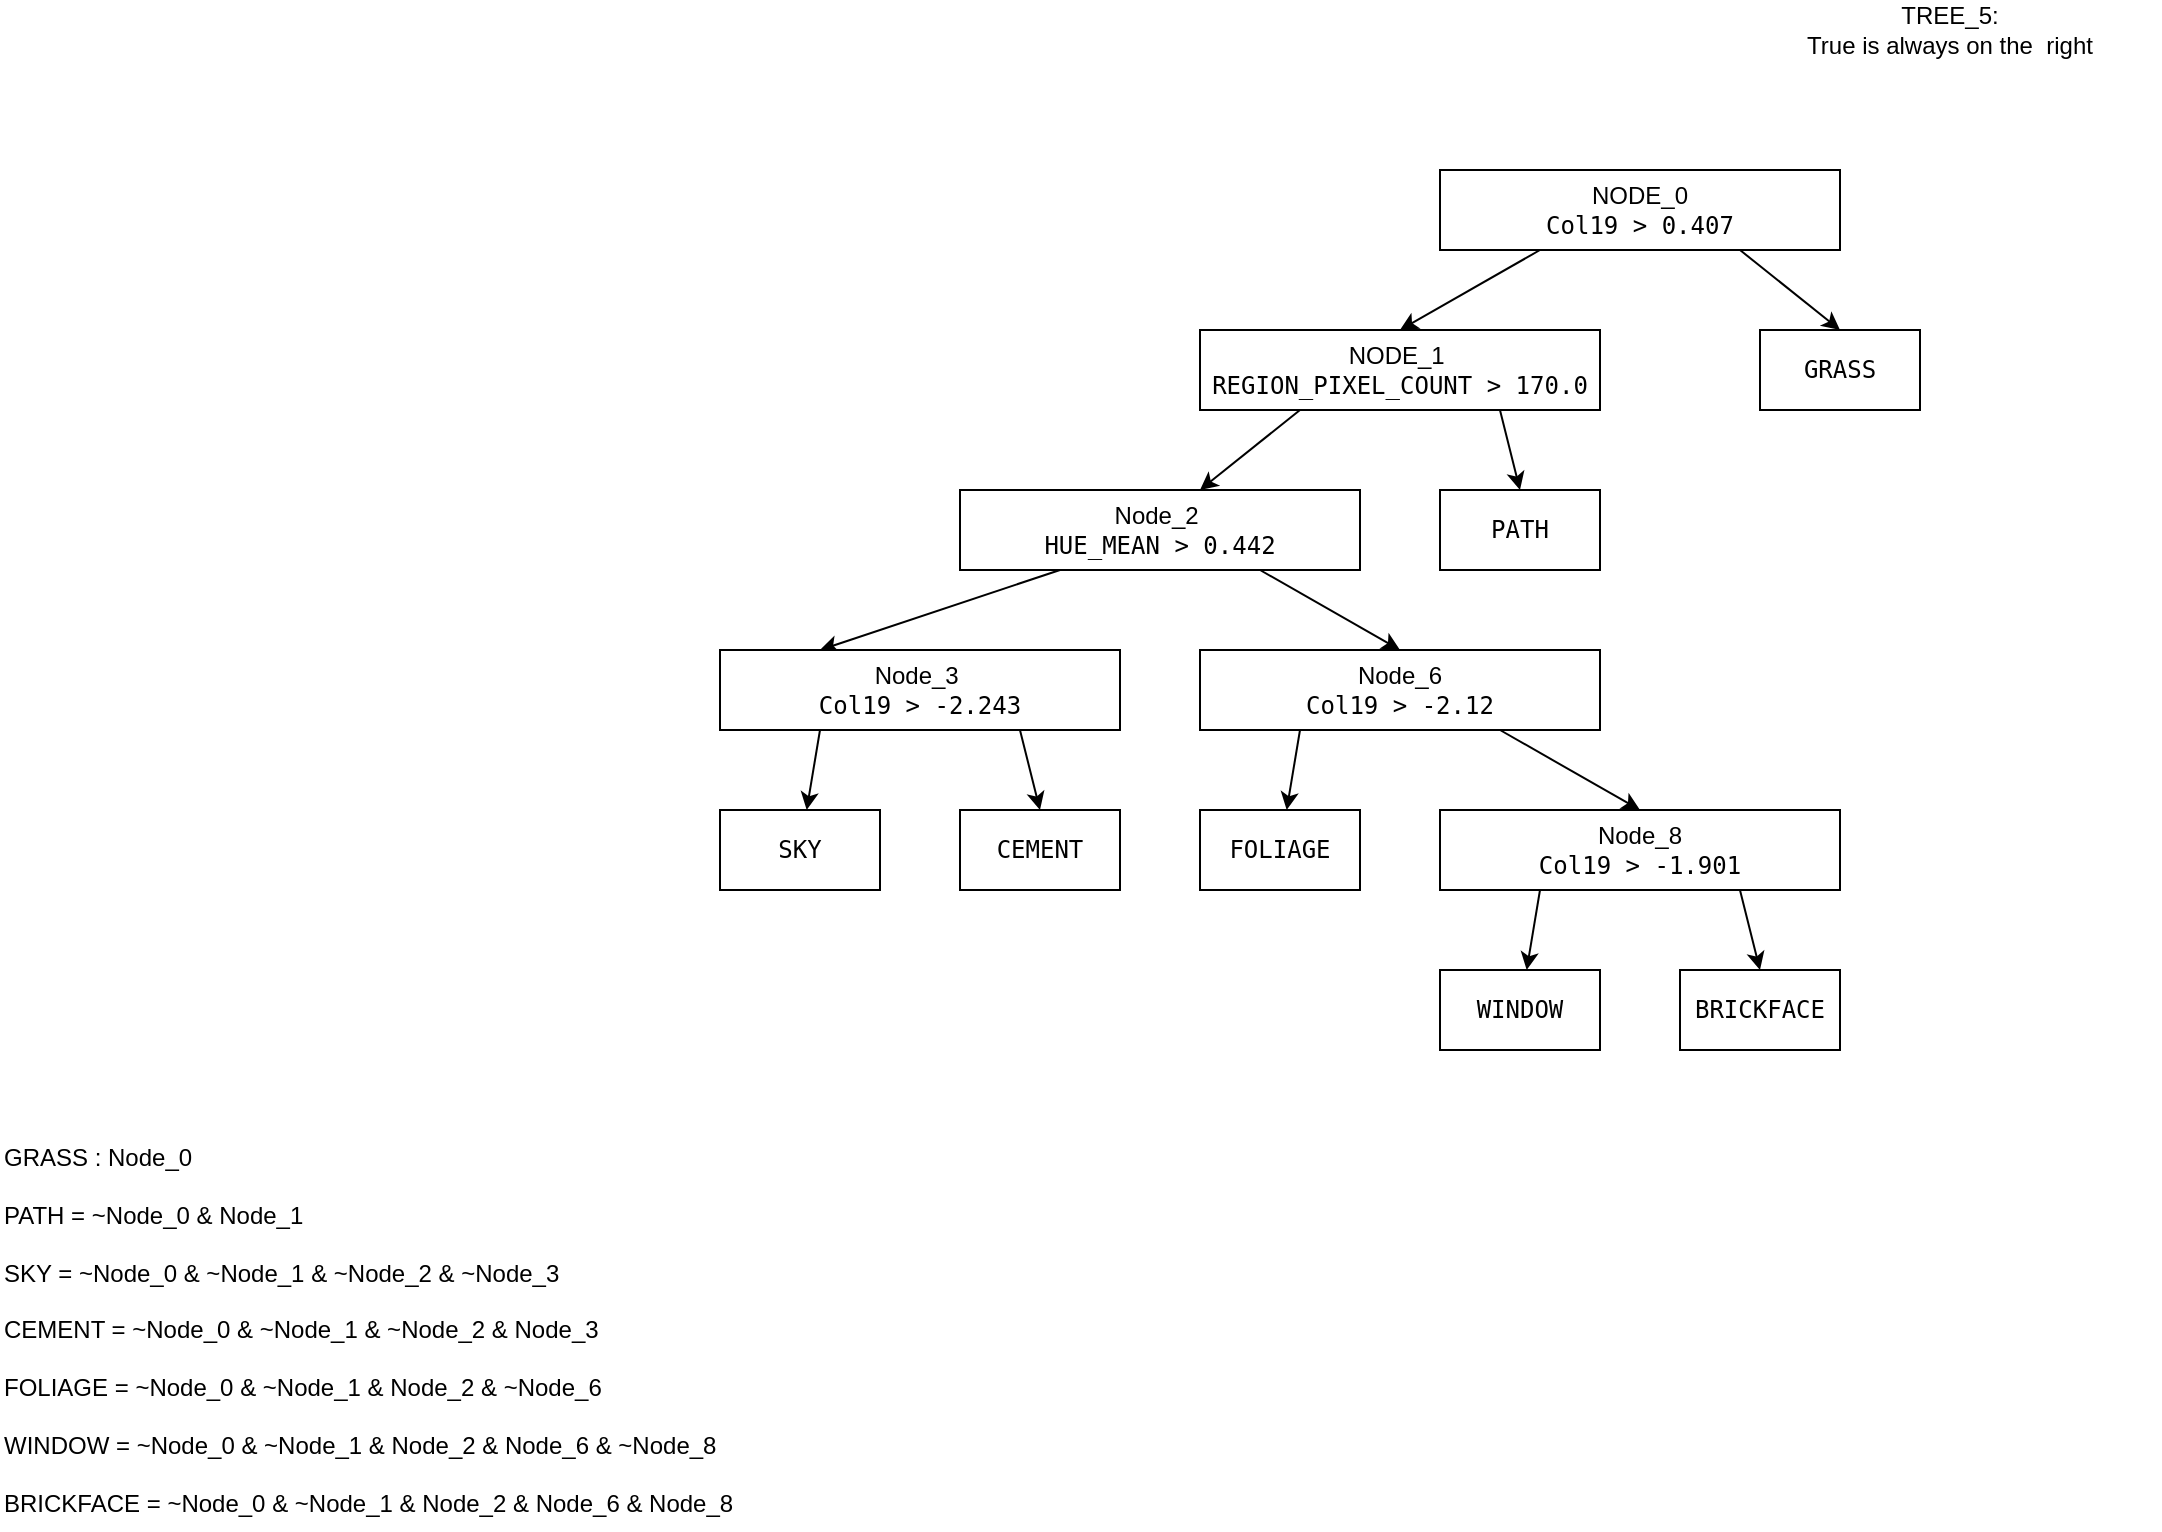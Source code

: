 <mxfile version="14.7.0" type="device"><diagram id="0Yu3P81EzOC0q0Y3C7q_" name="Page-1"><mxGraphModel dx="1422" dy="736" grid="1" gridSize="10" guides="1" tooltips="1" connect="1" arrows="1" fold="1" page="1" pageScale="1" pageWidth="1169" pageHeight="827" math="0" shadow="0"><root><mxCell id="0"/><mxCell id="1" parent="0"/><mxCell id="UvHnF5nvP70xR1XHXd-j-2" value="TREE_5: &lt;br&gt;True is always on the&amp;nbsp; right" style="text;html=1;strokeColor=none;fillColor=none;align=center;verticalAlign=middle;whiteSpace=wrap;rounded=0;" parent="1" vertex="1"><mxGeometry x="910" y="40" width="210" height="20" as="geometry"/></mxCell><mxCell id="UvHnF5nvP70xR1XHXd-j-9" style="rounded=0;orthogonalLoop=1;jettySize=auto;html=1;exitX=0.25;exitY=1;exitDx=0;exitDy=0;entryX=0.5;entryY=0;entryDx=0;entryDy=0;" parent="1" source="UvHnF5nvP70xR1XHXd-j-3" target="UvHnF5nvP70xR1XHXd-j-4" edge="1"><mxGeometry relative="1" as="geometry"><mxPoint x="730" y="180" as="sourcePoint"/></mxGeometry></mxCell><mxCell id="UvHnF5nvP70xR1XHXd-j-10" style="edgeStyle=none;rounded=0;orthogonalLoop=1;jettySize=auto;html=1;exitX=0.75;exitY=1;exitDx=0;exitDy=0;entryX=0.5;entryY=0;entryDx=0;entryDy=0;" parent="1" source="UvHnF5nvP70xR1XHXd-j-3" target="BgG_zhKceNSylV4_nhHw-1" edge="1"><mxGeometry relative="1" as="geometry"><mxPoint x="830" y="180" as="sourcePoint"/><mxPoint x="700" y="200" as="targetPoint"/></mxGeometry></mxCell><mxCell id="UvHnF5nvP70xR1XHXd-j-3" value="NODE_0&lt;span style=&quot;background-color: rgb(248 , 249 , 250)&quot;&gt;&lt;br&gt;&lt;/span&gt;&lt;span style=&quot;background-color: rgb(255 , 255 , 255)&quot;&gt;&lt;font face=&quot;monospace&quot;&gt;Col19&amp;nbsp;&amp;gt;&amp;nbsp;&lt;/font&gt;&lt;/span&gt;&lt;font face=&quot;monospace&quot;&gt;0.407&lt;/font&gt;" style="rounded=0;whiteSpace=wrap;html=1;align=center;" parent="1" vertex="1"><mxGeometry x="760" y="120" width="200" height="40" as="geometry"/></mxCell><mxCell id="btLtP_jsNcZfnpuzZBmh-3" style="rounded=0;orthogonalLoop=1;jettySize=auto;html=1;exitX=0.25;exitY=1;exitDx=0;exitDy=0;entryX=0.5;entryY=0;entryDx=0;entryDy=0;" parent="1" source="UvHnF5nvP70xR1XHXd-j-4" edge="1"><mxGeometry relative="1" as="geometry"><mxPoint x="640" y="280" as="targetPoint"/></mxGeometry></mxCell><mxCell id="btLtP_jsNcZfnpuzZBmh-4" style="edgeStyle=none;rounded=0;orthogonalLoop=1;jettySize=auto;html=1;exitX=0.75;exitY=1;exitDx=0;exitDy=0;entryX=0.5;entryY=0;entryDx=0;entryDy=0;" parent="1" source="UvHnF5nvP70xR1XHXd-j-4" target="dznrRjL-6gBWTAp39amG-1" edge="1"><mxGeometry relative="1" as="geometry"><mxPoint x="820" y="280" as="targetPoint"/></mxGeometry></mxCell><mxCell id="UvHnF5nvP70xR1XHXd-j-4" value="NODE_1&amp;nbsp;&lt;br&gt;&lt;span style=&quot;background-color: rgb(255 , 255 , 255)&quot;&gt;&lt;font face=&quot;monospace&quot;&gt;REGION_PIXEL_COUNT&amp;nbsp;&amp;gt;&amp;nbsp;&lt;/font&gt;&lt;/span&gt;&lt;font face=&quot;monospace&quot;&gt;170.0&lt;/font&gt;" style="rounded=0;whiteSpace=wrap;html=1;align=center;" parent="1" vertex="1"><mxGeometry x="640" y="200" width="200" height="40" as="geometry"/></mxCell><mxCell id="UvHnF5nvP70xR1XHXd-j-25" value="GRASS : Node_0&lt;br&gt;&lt;br&gt;PATH = ~Node_0 &amp;amp; Node_1&lt;br&gt;&lt;br&gt;SKY = ~Node_0 &amp;amp; ~Node_1 &amp;amp; ~Node_2 &amp;amp; ~Node_3&lt;br&gt;&lt;br&gt;CEMENT = ~Node_0 &amp;amp; ~Node_1 &amp;amp; ~Node_2 &amp;amp; Node_3&lt;br&gt;&lt;br&gt;FOLIAGE = ~Node_0 &amp;amp; ~Node_1 &amp;amp; Node_2 &amp;amp; ~Node_6&lt;br&gt;&lt;br&gt;WINDOW = ~Node_0 &amp;amp; ~Node_1 &amp;amp; Node_2 &amp;amp; Node_6 &amp;amp; ~Node_8&lt;br&gt;&lt;br&gt;BRICKFACE = ~Node_0 &amp;amp; ~Node_1 &amp;amp; Node_2 &amp;amp; Node_6 &amp;amp; Node_8" style="text;html=1;strokeColor=none;fillColor=none;align=left;verticalAlign=middle;whiteSpace=wrap;rounded=0;" parent="1" vertex="1"><mxGeometry x="40" y="600" width="470" height="200" as="geometry"/></mxCell><mxCell id="BgG_zhKceNSylV4_nhHw-1" value="&lt;font face=&quot;monospace&quot;&gt;GRASS&lt;/font&gt;" style="rounded=0;whiteSpace=wrap;html=1;align=center;" parent="1" vertex="1"><mxGeometry x="920" y="200" width="80" height="40" as="geometry"/></mxCell><mxCell id="dznrRjL-6gBWTAp39amG-1" value="&lt;font face=&quot;monospace&quot;&gt;PATH&lt;/font&gt;" style="rounded=0;whiteSpace=wrap;html=1;align=center;" vertex="1" parent="1"><mxGeometry x="760" y="280" width="80" height="40" as="geometry"/></mxCell><mxCell id="dznrRjL-6gBWTAp39amG-7" style="rounded=0;orthogonalLoop=1;jettySize=auto;html=1;exitX=0.25;exitY=1;exitDx=0;exitDy=0;entryX=0.25;entryY=0;entryDx=0;entryDy=0;" edge="1" parent="1" source="dznrRjL-6gBWTAp39amG-2" target="dznrRjL-6gBWTAp39amG-3"><mxGeometry relative="1" as="geometry"/></mxCell><mxCell id="dznrRjL-6gBWTAp39amG-8" style="edgeStyle=none;rounded=0;orthogonalLoop=1;jettySize=auto;html=1;exitX=0.75;exitY=1;exitDx=0;exitDy=0;entryX=0.5;entryY=0;entryDx=0;entryDy=0;" edge="1" parent="1" source="dznrRjL-6gBWTAp39amG-2" target="dznrRjL-6gBWTAp39amG-6"><mxGeometry relative="1" as="geometry"/></mxCell><mxCell id="dznrRjL-6gBWTAp39amG-2" value="Node_2&amp;nbsp;&lt;br&gt;&lt;span style=&quot;background-color: rgb(255 , 255 , 255)&quot;&gt;&lt;font face=&quot;monospace&quot;&gt;HUE_MEAN&amp;nbsp;&amp;gt;&amp;nbsp;&lt;/font&gt;&lt;/span&gt;&lt;font face=&quot;monospace&quot;&gt;0.442&lt;/font&gt;" style="rounded=0;whiteSpace=wrap;html=1;align=center;" vertex="1" parent="1"><mxGeometry x="520" y="280" width="200" height="40" as="geometry"/></mxCell><mxCell id="dznrRjL-6gBWTAp39amG-9" style="edgeStyle=none;rounded=0;orthogonalLoop=1;jettySize=auto;html=1;" edge="1" parent="1" target="dznrRjL-6gBWTAp39amG-4"><mxGeometry relative="1" as="geometry"><mxPoint x="450" y="400" as="sourcePoint"/></mxGeometry></mxCell><mxCell id="dznrRjL-6gBWTAp39amG-10" style="edgeStyle=none;rounded=0;orthogonalLoop=1;jettySize=auto;html=1;exitX=0.75;exitY=1;exitDx=0;exitDy=0;entryX=0.5;entryY=0;entryDx=0;entryDy=0;" edge="1" parent="1" source="dznrRjL-6gBWTAp39amG-3" target="dznrRjL-6gBWTAp39amG-5"><mxGeometry relative="1" as="geometry"/></mxCell><mxCell id="dznrRjL-6gBWTAp39amG-3" value="Node_3&amp;nbsp;&lt;br&gt;&lt;span style=&quot;background-color: rgb(255 , 255 , 255)&quot;&gt;&lt;font face=&quot;monospace&quot;&gt;Col19&amp;nbsp;&amp;gt;&amp;nbsp;&lt;/font&gt;&lt;/span&gt;&lt;font face=&quot;monospace&quot;&gt;-2.243&lt;/font&gt;" style="rounded=0;whiteSpace=wrap;html=1;align=center;" vertex="1" parent="1"><mxGeometry x="400" y="360" width="200" height="40" as="geometry"/></mxCell><mxCell id="dznrRjL-6gBWTAp39amG-4" value="&lt;font face=&quot;monospace&quot;&gt;SKY&lt;/font&gt;" style="rounded=0;whiteSpace=wrap;html=1;align=center;" vertex="1" parent="1"><mxGeometry x="400" y="440" width="80" height="40" as="geometry"/></mxCell><mxCell id="dznrRjL-6gBWTAp39amG-5" value="&lt;font face=&quot;monospace&quot;&gt;CEMENT&lt;/font&gt;" style="rounded=0;whiteSpace=wrap;html=1;align=center;" vertex="1" parent="1"><mxGeometry x="520" y="440" width="80" height="40" as="geometry"/></mxCell><mxCell id="dznrRjL-6gBWTAp39amG-13" style="edgeStyle=none;rounded=0;orthogonalLoop=1;jettySize=auto;html=1;exitX=0.25;exitY=1;exitDx=0;exitDy=0;" edge="1" parent="1" source="dznrRjL-6gBWTAp39amG-6" target="dznrRjL-6gBWTAp39amG-12"><mxGeometry relative="1" as="geometry"/></mxCell><mxCell id="dznrRjL-6gBWTAp39amG-15" style="edgeStyle=none;rounded=0;orthogonalLoop=1;jettySize=auto;html=1;exitX=0.75;exitY=1;exitDx=0;exitDy=0;entryX=0.5;entryY=0;entryDx=0;entryDy=0;" edge="1" parent="1" source="dznrRjL-6gBWTAp39amG-6" target="dznrRjL-6gBWTAp39amG-14"><mxGeometry relative="1" as="geometry"/></mxCell><mxCell id="dznrRjL-6gBWTAp39amG-6" value="Node_6&lt;br&gt;&lt;span style=&quot;background-color: rgb(255 , 255 , 255)&quot;&gt;&lt;font face=&quot;monospace&quot;&gt;Col19&amp;nbsp;&amp;gt;&amp;nbsp;&lt;/font&gt;&lt;/span&gt;&lt;font face=&quot;monospace&quot;&gt;-2.12&lt;/font&gt;" style="rounded=0;whiteSpace=wrap;html=1;align=center;" vertex="1" parent="1"><mxGeometry x="640" y="360" width="200" height="40" as="geometry"/></mxCell><mxCell id="dznrRjL-6gBWTAp39amG-12" value="&lt;font face=&quot;monospace&quot;&gt;FOLIAGE&lt;/font&gt;" style="rounded=0;whiteSpace=wrap;html=1;align=center;" vertex="1" parent="1"><mxGeometry x="640" y="440" width="80" height="40" as="geometry"/></mxCell><mxCell id="dznrRjL-6gBWTAp39amG-18" style="edgeStyle=none;rounded=0;orthogonalLoop=1;jettySize=auto;html=1;exitX=0.25;exitY=1;exitDx=0;exitDy=0;" edge="1" parent="1" source="dznrRjL-6gBWTAp39amG-14" target="dznrRjL-6gBWTAp39amG-16"><mxGeometry relative="1" as="geometry"/></mxCell><mxCell id="dznrRjL-6gBWTAp39amG-19" style="edgeStyle=none;rounded=0;orthogonalLoop=1;jettySize=auto;html=1;exitX=0.75;exitY=1;exitDx=0;exitDy=0;entryX=0.5;entryY=0;entryDx=0;entryDy=0;" edge="1" parent="1" source="dznrRjL-6gBWTAp39amG-14" target="dznrRjL-6gBWTAp39amG-17"><mxGeometry relative="1" as="geometry"/></mxCell><mxCell id="dznrRjL-6gBWTAp39amG-14" value="Node_8&lt;br&gt;&lt;span style=&quot;background-color: rgb(255 , 255 , 255)&quot;&gt;&lt;font face=&quot;monospace&quot;&gt;Col19&amp;nbsp;&amp;gt;&amp;nbsp;&lt;/font&gt;&lt;/span&gt;&lt;font face=&quot;monospace&quot;&gt;-1.901&lt;/font&gt;" style="rounded=0;whiteSpace=wrap;html=1;align=center;" vertex="1" parent="1"><mxGeometry x="760" y="440" width="200" height="40" as="geometry"/></mxCell><mxCell id="dznrRjL-6gBWTAp39amG-16" value="&lt;font face=&quot;monospace&quot;&gt;WINDOW&lt;/font&gt;" style="rounded=0;whiteSpace=wrap;html=1;align=center;" vertex="1" parent="1"><mxGeometry x="760" y="520" width="80" height="40" as="geometry"/></mxCell><mxCell id="dznrRjL-6gBWTAp39amG-17" value="&lt;font face=&quot;monospace&quot;&gt;BRICKFACE&lt;/font&gt;" style="rounded=0;whiteSpace=wrap;html=1;align=center;" vertex="1" parent="1"><mxGeometry x="880" y="520" width="80" height="40" as="geometry"/></mxCell></root></mxGraphModel></diagram></mxfile>